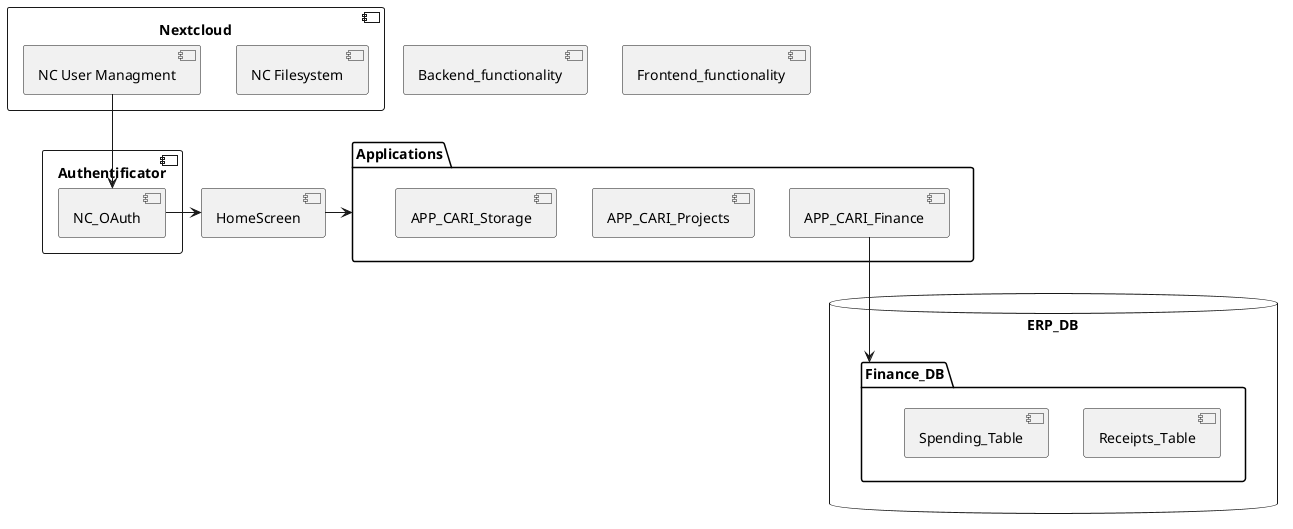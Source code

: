 @startuml




component "Nextcloud" {
  component "NC Filesystem" as NC_FS
  component "NC User Managment" as NC_UM

}


Component "Authentificator" {
  component NC_OAuth
}

NC_UM -down-> NC_OAuth
NC_OAuth -right-> [HomeScreen]




package "Applications" as Apps {
    Component "APP_CARI_Finance" 
    Component "APP_CARI_Projects"
    Component "APP_CARI_Storage" 
}

HomeScreen -right-> Apps

database "ERP_DB" {
  folder Finance_DB{
    [Receipts_Table]
    [Spending_Table]
  } 
}


APP_CARI_Finance --> Finance_DB


[Backend_functionality]
[Frontend_functionality]

@enduml
